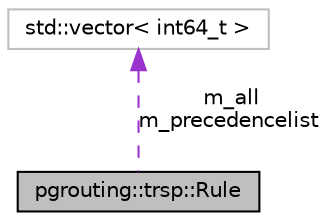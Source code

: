digraph "pgrouting::trsp::Rule"
{
  edge [fontname="Helvetica",fontsize="10",labelfontname="Helvetica",labelfontsize="10"];
  node [fontname="Helvetica",fontsize="10",shape=record];
  Node1 [label="pgrouting::trsp::Rule",height=0.2,width=0.4,color="black", fillcolor="grey75", style="filled", fontcolor="black"];
  Node2 -> Node1 [dir="back",color="darkorchid3",fontsize="10",style="dashed",label=" m_all\nm_precedencelist" ,fontname="Helvetica"];
  Node2 [label="std::vector\< int64_t \>",height=0.2,width=0.4,color="grey75", fillcolor="white", style="filled"];
}
